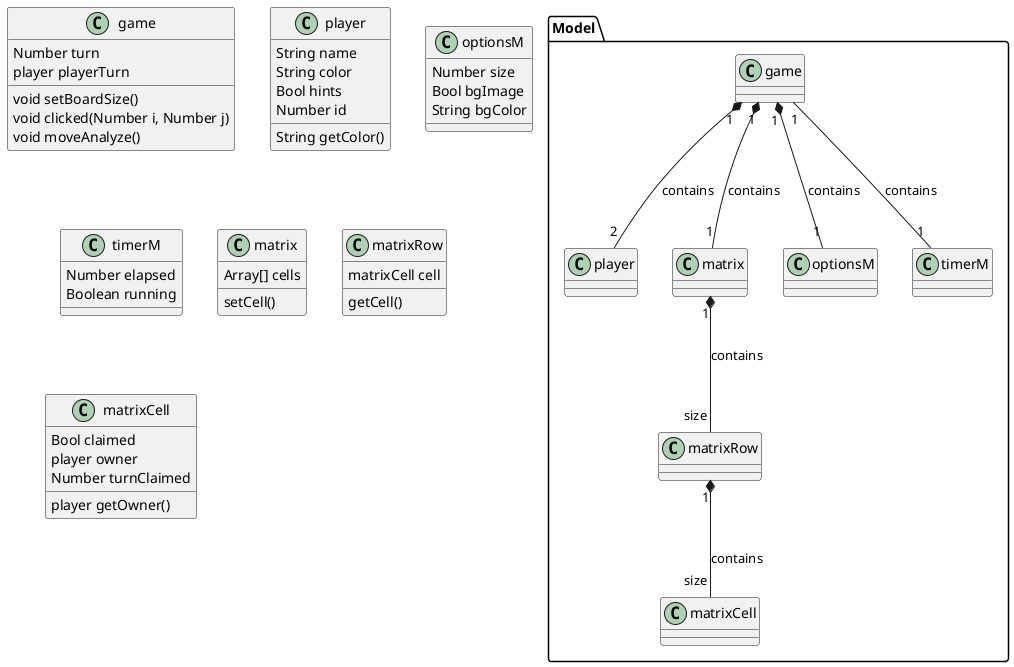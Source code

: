 @startuml Game Model


package "Model"{
    game "1" *-- "2" player: contains
    game "1" *-- "1" matrix: contains
    game "1" *-- "1" optionsM : contains
    matrix "1" *-- "size" matrixRow: contains
    matrixRow "1" *-- "size" matrixCell: contains
    ' matrix "1" - "1" board:contains
    ' board "1" *-- "size" boardRow: contains
    ' boardRow "1" *-- "size" boardCell: contains
    ' matrixCell <. boardCell: Dependency
    game "1" -- "1" timerM: contains
}

class game {
    Number turn
    player playerTurn
    void setBoardSize()
    void clicked(Number i, Number j)
    void moveAnalyze()
}

class player{
    String name
    String color
    Bool hints
    Number id
    String getColor()
}

class optionsM{
    Number size
    Bool bgImage
    String bgColor
}

class timerM{
    Number elapsed
    Boolean running
}

class matrix{
    Array[] cells
    setCell()
}

class matrixRow{
    matrixCell cell
    getCell()
}

class matrixCell{
    Bool claimed
    player owner
    Number turnClaimed
    player getOwner()
}



@enduml